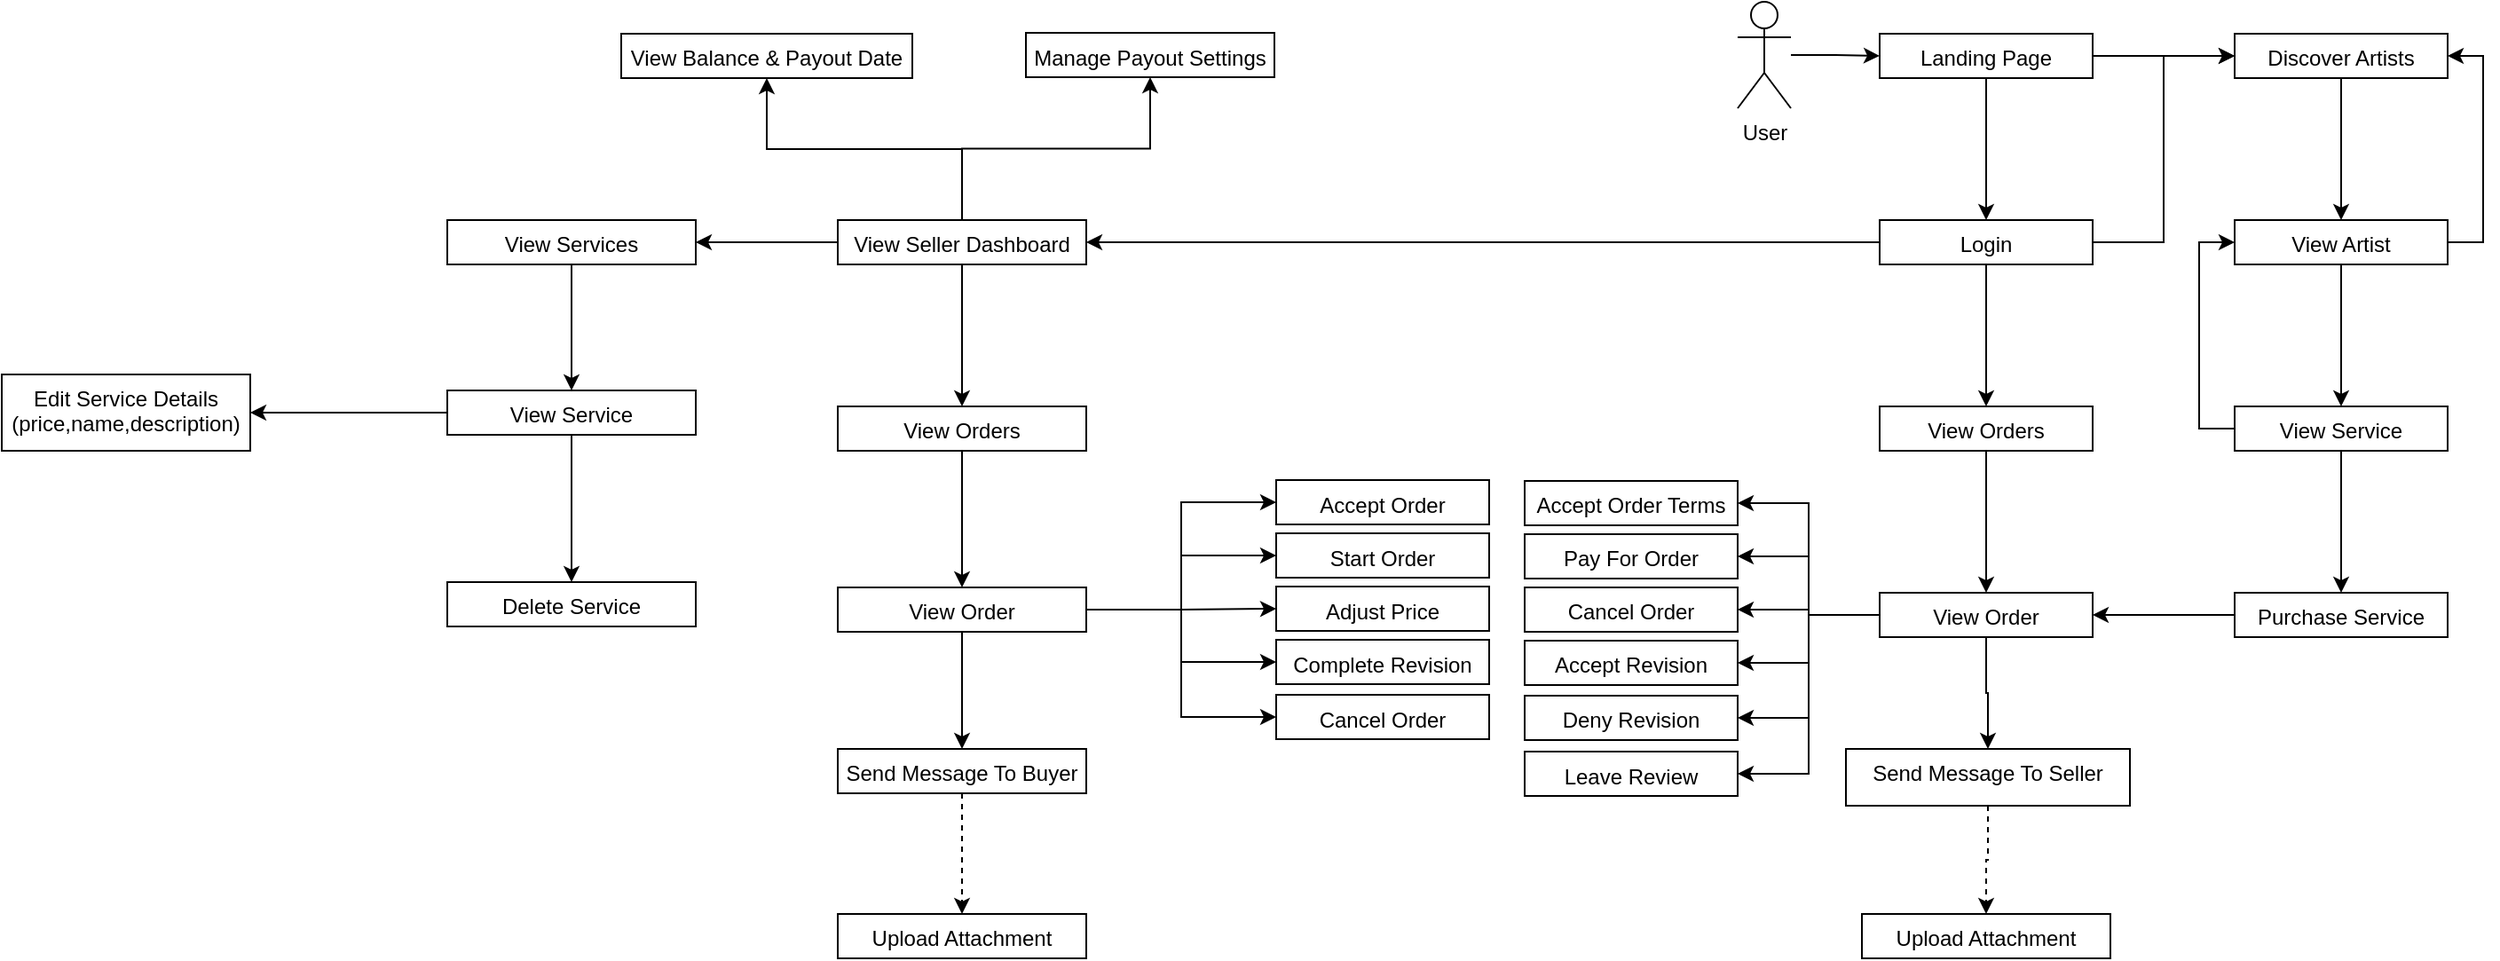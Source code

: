 <mxfile version="22.1.2" type="device">
  <diagram name="Page-1" id="wG4NdPAZgkJ58mmuEcac">
    <mxGraphModel dx="2895" dy="698" grid="1" gridSize="10" guides="1" tooltips="1" connect="1" arrows="1" fold="1" page="1" pageScale="1" pageWidth="850" pageHeight="1100" math="0" shadow="0">
      <root>
        <mxCell id="0" />
        <mxCell id="1" parent="0" />
        <mxCell id="k-1lLaBYFCKJAabm89fw-5" value="" style="edgeStyle=orthogonalEdgeStyle;rounded=0;orthogonalLoop=1;jettySize=auto;html=1;" edge="1" parent="1" source="k-1lLaBYFCKJAabm89fw-1" target="k-1lLaBYFCKJAabm89fw-4">
          <mxGeometry relative="1" as="geometry" />
        </mxCell>
        <mxCell id="k-1lLaBYFCKJAabm89fw-1" value="User" style="shape=umlActor;verticalLabelPosition=bottom;verticalAlign=top;html=1;outlineConnect=0;" vertex="1" parent="1">
          <mxGeometry x="60" y="300" width="30" height="60" as="geometry" />
        </mxCell>
        <mxCell id="k-1lLaBYFCKJAabm89fw-9" value="" style="edgeStyle=orthogonalEdgeStyle;rounded=0;orthogonalLoop=1;jettySize=auto;html=1;" edge="1" parent="1" source="k-1lLaBYFCKJAabm89fw-4" target="k-1lLaBYFCKJAabm89fw-8">
          <mxGeometry relative="1" as="geometry" />
        </mxCell>
        <mxCell id="k-1lLaBYFCKJAabm89fw-19" value="" style="edgeStyle=orthogonalEdgeStyle;rounded=0;orthogonalLoop=1;jettySize=auto;html=1;" edge="1" parent="1" source="k-1lLaBYFCKJAabm89fw-4" target="k-1lLaBYFCKJAabm89fw-18">
          <mxGeometry relative="1" as="geometry" />
        </mxCell>
        <mxCell id="k-1lLaBYFCKJAabm89fw-4" value="Landing Page" style="whiteSpace=wrap;html=1;verticalAlign=top;" vertex="1" parent="1">
          <mxGeometry x="140" y="318" width="120" height="25" as="geometry" />
        </mxCell>
        <mxCell id="k-1lLaBYFCKJAabm89fw-11" value="" style="edgeStyle=orthogonalEdgeStyle;rounded=0;orthogonalLoop=1;jettySize=auto;html=1;" edge="1" parent="1" source="k-1lLaBYFCKJAabm89fw-8" target="k-1lLaBYFCKJAabm89fw-10">
          <mxGeometry relative="1" as="geometry" />
        </mxCell>
        <mxCell id="k-1lLaBYFCKJAabm89fw-8" value="Discover Artists" style="whiteSpace=wrap;html=1;verticalAlign=top;" vertex="1" parent="1">
          <mxGeometry x="340" y="318" width="120" height="25" as="geometry" />
        </mxCell>
        <mxCell id="k-1lLaBYFCKJAabm89fw-12" style="edgeStyle=orthogonalEdgeStyle;rounded=0;orthogonalLoop=1;jettySize=auto;html=1;exitX=1;exitY=0.5;exitDx=0;exitDy=0;entryX=1;entryY=0.5;entryDx=0;entryDy=0;" edge="1" parent="1" source="k-1lLaBYFCKJAabm89fw-10" target="k-1lLaBYFCKJAabm89fw-8">
          <mxGeometry relative="1" as="geometry" />
        </mxCell>
        <mxCell id="k-1lLaBYFCKJAabm89fw-14" value="" style="edgeStyle=orthogonalEdgeStyle;rounded=0;orthogonalLoop=1;jettySize=auto;html=1;" edge="1" parent="1" source="k-1lLaBYFCKJAabm89fw-10" target="k-1lLaBYFCKJAabm89fw-13">
          <mxGeometry relative="1" as="geometry" />
        </mxCell>
        <mxCell id="k-1lLaBYFCKJAabm89fw-10" value="View Artist" style="whiteSpace=wrap;html=1;verticalAlign=top;" vertex="1" parent="1">
          <mxGeometry x="340" y="423" width="120" height="25" as="geometry" />
        </mxCell>
        <mxCell id="k-1lLaBYFCKJAabm89fw-15" style="edgeStyle=orthogonalEdgeStyle;rounded=0;orthogonalLoop=1;jettySize=auto;html=1;exitX=0;exitY=0.5;exitDx=0;exitDy=0;entryX=0;entryY=0.5;entryDx=0;entryDy=0;" edge="1" parent="1" source="k-1lLaBYFCKJAabm89fw-13" target="k-1lLaBYFCKJAabm89fw-10">
          <mxGeometry relative="1" as="geometry">
            <mxPoint x="340" y="450" as="targetPoint" />
          </mxGeometry>
        </mxCell>
        <mxCell id="k-1lLaBYFCKJAabm89fw-24" value="" style="edgeStyle=orthogonalEdgeStyle;rounded=0;orthogonalLoop=1;jettySize=auto;html=1;" edge="1" parent="1" source="k-1lLaBYFCKJAabm89fw-13" target="k-1lLaBYFCKJAabm89fw-23">
          <mxGeometry relative="1" as="geometry" />
        </mxCell>
        <mxCell id="k-1lLaBYFCKJAabm89fw-13" value="View Service" style="whiteSpace=wrap;html=1;verticalAlign=top;" vertex="1" parent="1">
          <mxGeometry x="340" y="528" width="120" height="25" as="geometry" />
        </mxCell>
        <mxCell id="k-1lLaBYFCKJAabm89fw-21" value="" style="edgeStyle=orthogonalEdgeStyle;rounded=0;orthogonalLoop=1;jettySize=auto;html=1;" edge="1" parent="1" source="k-1lLaBYFCKJAabm89fw-18" target="k-1lLaBYFCKJAabm89fw-20">
          <mxGeometry relative="1" as="geometry" />
        </mxCell>
        <mxCell id="k-1lLaBYFCKJAabm89fw-22" style="edgeStyle=orthogonalEdgeStyle;rounded=0;orthogonalLoop=1;jettySize=auto;html=1;exitX=1;exitY=0.5;exitDx=0;exitDy=0;entryX=0;entryY=0.5;entryDx=0;entryDy=0;" edge="1" parent="1" source="k-1lLaBYFCKJAabm89fw-18" target="k-1lLaBYFCKJAabm89fw-8">
          <mxGeometry relative="1" as="geometry">
            <mxPoint x="-260" y="70" as="targetPoint" />
          </mxGeometry>
        </mxCell>
        <mxCell id="k-1lLaBYFCKJAabm89fw-26" value="" style="edgeStyle=orthogonalEdgeStyle;rounded=0;orthogonalLoop=1;jettySize=auto;html=1;" edge="1" parent="1" source="k-1lLaBYFCKJAabm89fw-18" target="k-1lLaBYFCKJAabm89fw-25">
          <mxGeometry relative="1" as="geometry" />
        </mxCell>
        <mxCell id="k-1lLaBYFCKJAabm89fw-18" value="Login" style="whiteSpace=wrap;html=1;verticalAlign=top;" vertex="1" parent="1">
          <mxGeometry x="140" y="423" width="120" height="25" as="geometry" />
        </mxCell>
        <mxCell id="k-1lLaBYFCKJAabm89fw-28" value="" style="edgeStyle=orthogonalEdgeStyle;rounded=0;orthogonalLoop=1;jettySize=auto;html=1;" edge="1" parent="1" source="k-1lLaBYFCKJAabm89fw-20" target="k-1lLaBYFCKJAabm89fw-27">
          <mxGeometry relative="1" as="geometry" />
        </mxCell>
        <mxCell id="k-1lLaBYFCKJAabm89fw-20" value="View Orders" style="whiteSpace=wrap;html=1;verticalAlign=top;" vertex="1" parent="1">
          <mxGeometry x="140" y="528" width="120" height="25" as="geometry" />
        </mxCell>
        <mxCell id="k-1lLaBYFCKJAabm89fw-29" value="" style="edgeStyle=orthogonalEdgeStyle;rounded=0;orthogonalLoop=1;jettySize=auto;html=1;" edge="1" parent="1" source="k-1lLaBYFCKJAabm89fw-23" target="k-1lLaBYFCKJAabm89fw-27">
          <mxGeometry relative="1" as="geometry" />
        </mxCell>
        <mxCell id="k-1lLaBYFCKJAabm89fw-23" value="Purchase Service" style="whiteSpace=wrap;html=1;verticalAlign=top;" vertex="1" parent="1">
          <mxGeometry x="340" y="633" width="120" height="25" as="geometry" />
        </mxCell>
        <mxCell id="k-1lLaBYFCKJAabm89fw-44" value="" style="edgeStyle=orthogonalEdgeStyle;rounded=0;orthogonalLoop=1;jettySize=auto;html=1;" edge="1" parent="1" source="k-1lLaBYFCKJAabm89fw-25" target="k-1lLaBYFCKJAabm89fw-43">
          <mxGeometry relative="1" as="geometry" />
        </mxCell>
        <mxCell id="k-1lLaBYFCKJAabm89fw-50" style="edgeStyle=orthogonalEdgeStyle;rounded=0;orthogonalLoop=1;jettySize=auto;html=1;exitX=0.5;exitY=0;exitDx=0;exitDy=0;entryX=0.5;entryY=1;entryDx=0;entryDy=0;" edge="1" parent="1" source="k-1lLaBYFCKJAabm89fw-25" target="k-1lLaBYFCKJAabm89fw-49">
          <mxGeometry relative="1" as="geometry" />
        </mxCell>
        <mxCell id="k-1lLaBYFCKJAabm89fw-52" value="" style="edgeStyle=orthogonalEdgeStyle;rounded=0;orthogonalLoop=1;jettySize=auto;html=1;" edge="1" parent="1" source="k-1lLaBYFCKJAabm89fw-25" target="k-1lLaBYFCKJAabm89fw-51">
          <mxGeometry relative="1" as="geometry" />
        </mxCell>
        <mxCell id="k-1lLaBYFCKJAabm89fw-63" value="" style="edgeStyle=orthogonalEdgeStyle;rounded=0;orthogonalLoop=1;jettySize=auto;html=1;" edge="1" parent="1" source="k-1lLaBYFCKJAabm89fw-25" target="k-1lLaBYFCKJAabm89fw-62">
          <mxGeometry relative="1" as="geometry" />
        </mxCell>
        <mxCell id="k-1lLaBYFCKJAabm89fw-25" value="View Seller Dashboard" style="whiteSpace=wrap;html=1;verticalAlign=top;" vertex="1" parent="1">
          <mxGeometry x="-447" y="423" width="140" height="25" as="geometry" />
        </mxCell>
        <mxCell id="k-1lLaBYFCKJAabm89fw-31" value="" style="edgeStyle=orthogonalEdgeStyle;rounded=0;orthogonalLoop=1;jettySize=auto;html=1;" edge="1" parent="1" source="k-1lLaBYFCKJAabm89fw-27" target="k-1lLaBYFCKJAabm89fw-30">
          <mxGeometry relative="1" as="geometry" />
        </mxCell>
        <mxCell id="k-1lLaBYFCKJAabm89fw-34" value="" style="edgeStyle=orthogonalEdgeStyle;rounded=0;orthogonalLoop=1;jettySize=auto;html=1;" edge="1" parent="1" source="k-1lLaBYFCKJAabm89fw-27" target="k-1lLaBYFCKJAabm89fw-33">
          <mxGeometry relative="1" as="geometry" />
        </mxCell>
        <mxCell id="k-1lLaBYFCKJAabm89fw-36" style="edgeStyle=orthogonalEdgeStyle;rounded=0;orthogonalLoop=1;jettySize=auto;html=1;exitX=0;exitY=0.5;exitDx=0;exitDy=0;entryX=1;entryY=0.5;entryDx=0;entryDy=0;" edge="1" parent="1" source="k-1lLaBYFCKJAabm89fw-27" target="k-1lLaBYFCKJAabm89fw-35">
          <mxGeometry relative="1" as="geometry" />
        </mxCell>
        <mxCell id="k-1lLaBYFCKJAabm89fw-38" style="edgeStyle=orthogonalEdgeStyle;rounded=0;orthogonalLoop=1;jettySize=auto;html=1;exitX=0;exitY=0.5;exitDx=0;exitDy=0;entryX=1;entryY=0.5;entryDx=0;entryDy=0;" edge="1" parent="1" source="k-1lLaBYFCKJAabm89fw-27" target="k-1lLaBYFCKJAabm89fw-37">
          <mxGeometry relative="1" as="geometry" />
        </mxCell>
        <mxCell id="k-1lLaBYFCKJAabm89fw-41" style="edgeStyle=orthogonalEdgeStyle;rounded=0;orthogonalLoop=1;jettySize=auto;html=1;exitX=0;exitY=0.5;exitDx=0;exitDy=0;entryX=1;entryY=0.5;entryDx=0;entryDy=0;" edge="1" parent="1" source="k-1lLaBYFCKJAabm89fw-27" target="k-1lLaBYFCKJAabm89fw-40">
          <mxGeometry relative="1" as="geometry" />
        </mxCell>
        <mxCell id="k-1lLaBYFCKJAabm89fw-42" style="edgeStyle=orthogonalEdgeStyle;rounded=0;orthogonalLoop=1;jettySize=auto;html=1;exitX=0;exitY=0.5;exitDx=0;exitDy=0;entryX=1;entryY=0.5;entryDx=0;entryDy=0;" edge="1" parent="1" source="k-1lLaBYFCKJAabm89fw-27" target="k-1lLaBYFCKJAabm89fw-39">
          <mxGeometry relative="1" as="geometry" />
        </mxCell>
        <mxCell id="k-1lLaBYFCKJAabm89fw-84" style="edgeStyle=orthogonalEdgeStyle;rounded=0;orthogonalLoop=1;jettySize=auto;html=1;exitX=0;exitY=0.5;exitDx=0;exitDy=0;entryX=1;entryY=0.5;entryDx=0;entryDy=0;" edge="1" parent="1" source="k-1lLaBYFCKJAabm89fw-27" target="k-1lLaBYFCKJAabm89fw-83">
          <mxGeometry relative="1" as="geometry" />
        </mxCell>
        <mxCell id="k-1lLaBYFCKJAabm89fw-27" value="View Order" style="whiteSpace=wrap;html=1;verticalAlign=top;" vertex="1" parent="1">
          <mxGeometry x="140" y="633" width="120" height="25" as="geometry" />
        </mxCell>
        <mxCell id="k-1lLaBYFCKJAabm89fw-71" value="" style="edgeStyle=orthogonalEdgeStyle;rounded=0;orthogonalLoop=1;jettySize=auto;html=1;dashed=1;" edge="1" parent="1" source="k-1lLaBYFCKJAabm89fw-30" target="k-1lLaBYFCKJAabm89fw-70">
          <mxGeometry relative="1" as="geometry" />
        </mxCell>
        <mxCell id="k-1lLaBYFCKJAabm89fw-30" value="Send Message To Seller" style="whiteSpace=wrap;html=1;verticalAlign=top;" vertex="1" parent="1">
          <mxGeometry x="121" y="721" width="160" height="32" as="geometry" />
        </mxCell>
        <mxCell id="k-1lLaBYFCKJAabm89fw-33" value="Cancel Order" style="whiteSpace=wrap;html=1;verticalAlign=top;" vertex="1" parent="1">
          <mxGeometry x="-60" y="630" width="120" height="25" as="geometry" />
        </mxCell>
        <mxCell id="k-1lLaBYFCKJAabm89fw-35" value="Accept Revision" style="whiteSpace=wrap;html=1;verticalAlign=top;" vertex="1" parent="1">
          <mxGeometry x="-60" y="660" width="120" height="25" as="geometry" />
        </mxCell>
        <mxCell id="k-1lLaBYFCKJAabm89fw-37" value="Pay For Order" style="whiteSpace=wrap;html=1;verticalAlign=top;" vertex="1" parent="1">
          <mxGeometry x="-60" y="600" width="120" height="25" as="geometry" />
        </mxCell>
        <mxCell id="k-1lLaBYFCKJAabm89fw-39" value="Accept Order Terms" style="whiteSpace=wrap;html=1;verticalAlign=top;" vertex="1" parent="1">
          <mxGeometry x="-60" y="570" width="120" height="25" as="geometry" />
        </mxCell>
        <mxCell id="k-1lLaBYFCKJAabm89fw-40" value="Deny Revision" style="whiteSpace=wrap;html=1;verticalAlign=top;" vertex="1" parent="1">
          <mxGeometry x="-60" y="691" width="120" height="25" as="geometry" />
        </mxCell>
        <mxCell id="k-1lLaBYFCKJAabm89fw-43" value="Manage Payout Settings" style="whiteSpace=wrap;html=1;verticalAlign=top;" vertex="1" parent="1">
          <mxGeometry x="-341" y="317.5" width="140" height="25" as="geometry" />
        </mxCell>
        <mxCell id="k-1lLaBYFCKJAabm89fw-49" value="View Balance &amp;amp; Payout Date" style="whiteSpace=wrap;html=1;verticalAlign=top;" vertex="1" parent="1">
          <mxGeometry x="-569" y="318" width="164" height="25" as="geometry" />
        </mxCell>
        <mxCell id="k-1lLaBYFCKJAabm89fw-54" value="" style="edgeStyle=orthogonalEdgeStyle;rounded=0;orthogonalLoop=1;jettySize=auto;html=1;" edge="1" parent="1" source="k-1lLaBYFCKJAabm89fw-51" target="k-1lLaBYFCKJAabm89fw-53">
          <mxGeometry relative="1" as="geometry" />
        </mxCell>
        <mxCell id="k-1lLaBYFCKJAabm89fw-51" value="View Services" style="whiteSpace=wrap;html=1;verticalAlign=top;" vertex="1" parent="1">
          <mxGeometry x="-667" y="423" width="140" height="25" as="geometry" />
        </mxCell>
        <mxCell id="k-1lLaBYFCKJAabm89fw-58" value="" style="edgeStyle=orthogonalEdgeStyle;rounded=0;orthogonalLoop=1;jettySize=auto;html=1;" edge="1" parent="1" source="k-1lLaBYFCKJAabm89fw-53" target="k-1lLaBYFCKJAabm89fw-57">
          <mxGeometry relative="1" as="geometry" />
        </mxCell>
        <mxCell id="k-1lLaBYFCKJAabm89fw-61" value="" style="edgeStyle=orthogonalEdgeStyle;rounded=0;orthogonalLoop=1;jettySize=auto;html=1;" edge="1" parent="1" source="k-1lLaBYFCKJAabm89fw-53" target="k-1lLaBYFCKJAabm89fw-60">
          <mxGeometry relative="1" as="geometry" />
        </mxCell>
        <mxCell id="k-1lLaBYFCKJAabm89fw-53" value="View Service" style="whiteSpace=wrap;html=1;verticalAlign=top;" vertex="1" parent="1">
          <mxGeometry x="-667" y="519" width="140" height="25" as="geometry" />
        </mxCell>
        <mxCell id="k-1lLaBYFCKJAabm89fw-57" value="Delete Service" style="whiteSpace=wrap;html=1;verticalAlign=top;" vertex="1" parent="1">
          <mxGeometry x="-667" y="627" width="140" height="25" as="geometry" />
        </mxCell>
        <mxCell id="k-1lLaBYFCKJAabm89fw-60" value="Edit Service Details&lt;br&gt;(price,name,description)" style="whiteSpace=wrap;html=1;verticalAlign=top;" vertex="1" parent="1">
          <mxGeometry x="-918" y="510" width="140" height="43" as="geometry" />
        </mxCell>
        <mxCell id="k-1lLaBYFCKJAabm89fw-65" value="" style="edgeStyle=orthogonalEdgeStyle;rounded=0;orthogonalLoop=1;jettySize=auto;html=1;" edge="1" parent="1" source="k-1lLaBYFCKJAabm89fw-62" target="k-1lLaBYFCKJAabm89fw-64">
          <mxGeometry relative="1" as="geometry" />
        </mxCell>
        <mxCell id="k-1lLaBYFCKJAabm89fw-62" value="View Orders" style="whiteSpace=wrap;html=1;verticalAlign=top;" vertex="1" parent="1">
          <mxGeometry x="-447" y="528" width="140" height="25" as="geometry" />
        </mxCell>
        <mxCell id="k-1lLaBYFCKJAabm89fw-67" value="" style="edgeStyle=orthogonalEdgeStyle;rounded=0;orthogonalLoop=1;jettySize=auto;html=1;" edge="1" parent="1" source="k-1lLaBYFCKJAabm89fw-64" target="k-1lLaBYFCKJAabm89fw-66">
          <mxGeometry relative="1" as="geometry" />
        </mxCell>
        <mxCell id="k-1lLaBYFCKJAabm89fw-78" style="edgeStyle=orthogonalEdgeStyle;rounded=0;orthogonalLoop=1;jettySize=auto;html=1;exitX=1;exitY=0.5;exitDx=0;exitDy=0;entryX=0;entryY=0.5;entryDx=0;entryDy=0;" edge="1" parent="1" source="k-1lLaBYFCKJAabm89fw-64" target="k-1lLaBYFCKJAabm89fw-76">
          <mxGeometry relative="1" as="geometry" />
        </mxCell>
        <mxCell id="k-1lLaBYFCKJAabm89fw-79" style="edgeStyle=orthogonalEdgeStyle;rounded=0;orthogonalLoop=1;jettySize=auto;html=1;exitX=1;exitY=0.5;exitDx=0;exitDy=0;entryX=0;entryY=0.5;entryDx=0;entryDy=0;" edge="1" parent="1" source="k-1lLaBYFCKJAabm89fw-64" target="k-1lLaBYFCKJAabm89fw-75">
          <mxGeometry relative="1" as="geometry" />
        </mxCell>
        <mxCell id="k-1lLaBYFCKJAabm89fw-80" style="edgeStyle=orthogonalEdgeStyle;rounded=0;orthogonalLoop=1;jettySize=auto;html=1;exitX=1;exitY=0.5;exitDx=0;exitDy=0;entryX=0;entryY=0.5;entryDx=0;entryDy=0;" edge="1" parent="1" source="k-1lLaBYFCKJAabm89fw-64" target="k-1lLaBYFCKJAabm89fw-73">
          <mxGeometry relative="1" as="geometry" />
        </mxCell>
        <mxCell id="k-1lLaBYFCKJAabm89fw-81" style="edgeStyle=orthogonalEdgeStyle;rounded=0;orthogonalLoop=1;jettySize=auto;html=1;exitX=1;exitY=0.5;exitDx=0;exitDy=0;entryX=0;entryY=0.5;entryDx=0;entryDy=0;" edge="1" parent="1" source="k-1lLaBYFCKJAabm89fw-64" target="k-1lLaBYFCKJAabm89fw-74">
          <mxGeometry relative="1" as="geometry" />
        </mxCell>
        <mxCell id="k-1lLaBYFCKJAabm89fw-82" style="edgeStyle=orthogonalEdgeStyle;rounded=0;orthogonalLoop=1;jettySize=auto;html=1;exitX=1;exitY=0.5;exitDx=0;exitDy=0;entryX=0;entryY=0.5;entryDx=0;entryDy=0;" edge="1" parent="1" source="k-1lLaBYFCKJAabm89fw-64" target="k-1lLaBYFCKJAabm89fw-77">
          <mxGeometry relative="1" as="geometry" />
        </mxCell>
        <mxCell id="k-1lLaBYFCKJAabm89fw-64" value="View Order" style="whiteSpace=wrap;html=1;verticalAlign=top;" vertex="1" parent="1">
          <mxGeometry x="-447" y="630" width="140" height="25" as="geometry" />
        </mxCell>
        <mxCell id="k-1lLaBYFCKJAabm89fw-69" value="" style="edgeStyle=orthogonalEdgeStyle;rounded=0;orthogonalLoop=1;jettySize=auto;html=1;dashed=1;" edge="1" parent="1" source="k-1lLaBYFCKJAabm89fw-66" target="k-1lLaBYFCKJAabm89fw-68">
          <mxGeometry relative="1" as="geometry" />
        </mxCell>
        <mxCell id="k-1lLaBYFCKJAabm89fw-66" value="Send Message To Buyer" style="whiteSpace=wrap;html=1;verticalAlign=top;" vertex="1" parent="1">
          <mxGeometry x="-447" y="721" width="140" height="25" as="geometry" />
        </mxCell>
        <mxCell id="k-1lLaBYFCKJAabm89fw-68" value="Upload Attachment" style="whiteSpace=wrap;html=1;verticalAlign=top;" vertex="1" parent="1">
          <mxGeometry x="-447" y="814" width="140" height="25" as="geometry" />
        </mxCell>
        <mxCell id="k-1lLaBYFCKJAabm89fw-70" value="Upload Attachment" style="whiteSpace=wrap;html=1;verticalAlign=top;" vertex="1" parent="1">
          <mxGeometry x="130" y="814" width="140" height="25" as="geometry" />
        </mxCell>
        <mxCell id="k-1lLaBYFCKJAabm89fw-73" value="Adjust Price" style="whiteSpace=wrap;html=1;verticalAlign=top;" vertex="1" parent="1">
          <mxGeometry x="-200" y="629.5" width="120" height="25" as="geometry" />
        </mxCell>
        <mxCell id="k-1lLaBYFCKJAabm89fw-74" value="Complete Revision" style="whiteSpace=wrap;html=1;verticalAlign=top;" vertex="1" parent="1">
          <mxGeometry x="-200" y="659.5" width="120" height="25" as="geometry" />
        </mxCell>
        <mxCell id="k-1lLaBYFCKJAabm89fw-75" value="Start Order" style="whiteSpace=wrap;html=1;verticalAlign=top;" vertex="1" parent="1">
          <mxGeometry x="-200" y="599.5" width="120" height="25" as="geometry" />
        </mxCell>
        <mxCell id="k-1lLaBYFCKJAabm89fw-76" value="Accept Order" style="whiteSpace=wrap;html=1;verticalAlign=top;" vertex="1" parent="1">
          <mxGeometry x="-200" y="569.5" width="120" height="25" as="geometry" />
        </mxCell>
        <mxCell id="k-1lLaBYFCKJAabm89fw-77" value="Cancel Order" style="whiteSpace=wrap;html=1;verticalAlign=top;" vertex="1" parent="1">
          <mxGeometry x="-200" y="690.5" width="120" height="25" as="geometry" />
        </mxCell>
        <mxCell id="k-1lLaBYFCKJAabm89fw-83" value="Leave Review" style="whiteSpace=wrap;html=1;verticalAlign=top;" vertex="1" parent="1">
          <mxGeometry x="-60" y="722.5" width="120" height="25" as="geometry" />
        </mxCell>
      </root>
    </mxGraphModel>
  </diagram>
</mxfile>
